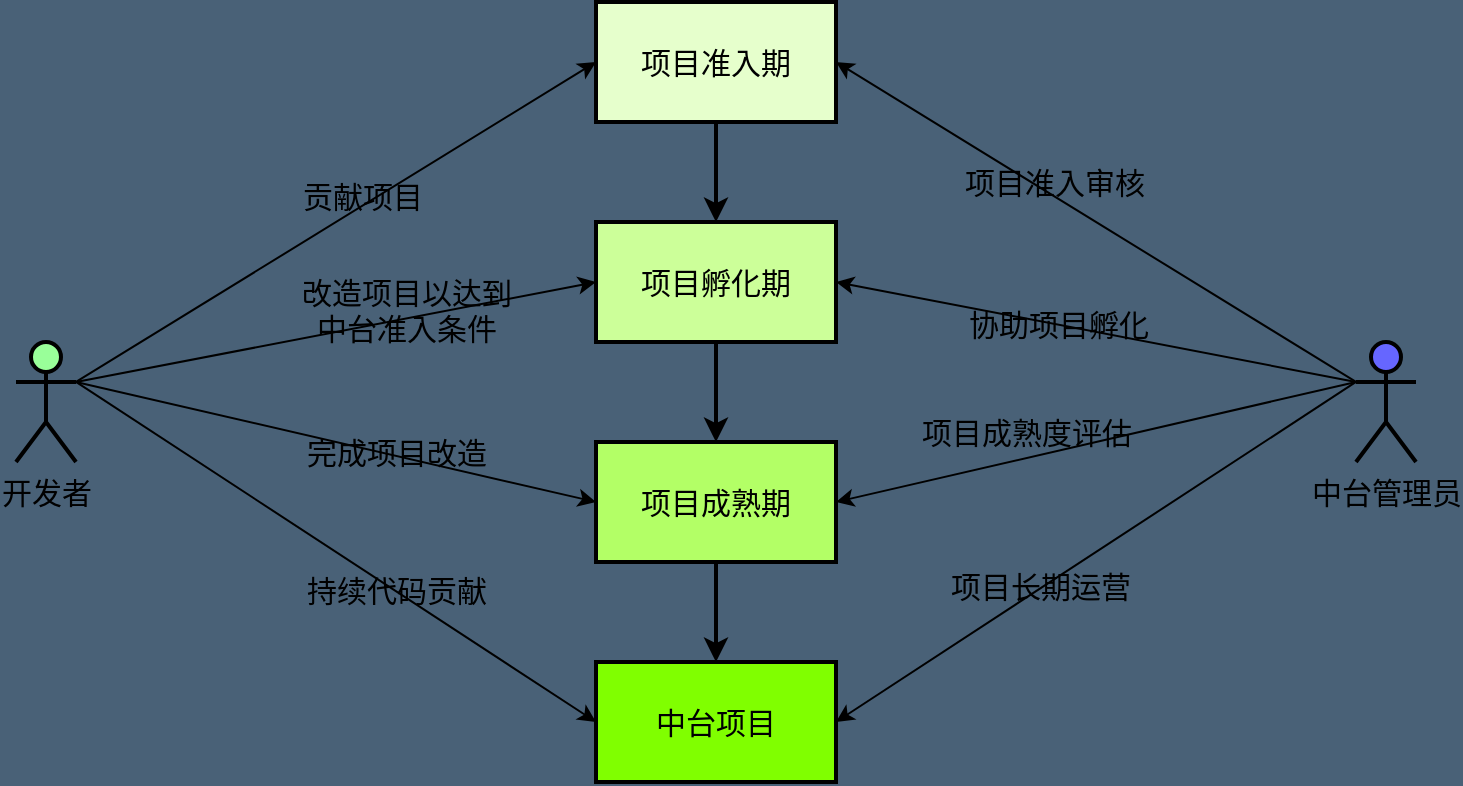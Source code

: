 <mxfile version="14.1.1" type="github">
  <diagram id="Fmt4JYkOpMf6JTTpeLZk" name="Page-1">
    <mxGraphModel dx="782" dy="707" grid="1" gridSize="10" guides="1" tooltips="1" connect="1" arrows="1" fold="1" page="1" pageScale="1" pageWidth="827" pageHeight="1169" background="#496177" math="0" shadow="0">
      <root>
        <mxCell id="0" />
        <mxCell id="1" parent="0" />
        <mxCell id="IUOu6LaZ3xwI3mmke3Tm-26" style="rounded=0;orthogonalLoop=1;jettySize=auto;html=1;exitX=1;exitY=0.333;exitDx=0;exitDy=0;exitPerimeter=0;entryX=0;entryY=0.5;entryDx=0;entryDy=0;strokeWidth=1;fontSize=15;" parent="1" source="IUOu6LaZ3xwI3mmke3Tm-16" target="IUOu6LaZ3xwI3mmke3Tm-18" edge="1">
          <mxGeometry relative="1" as="geometry" />
        </mxCell>
        <mxCell id="IUOu6LaZ3xwI3mmke3Tm-27" value="贡献项目" style="edgeLabel;html=1;align=center;verticalAlign=middle;resizable=0;points=[];fontSize=15;labelBackgroundColor=none;" parent="IUOu6LaZ3xwI3mmke3Tm-26" vertex="1" connectable="0">
          <mxGeometry x="-0.347" relative="1" as="geometry">
            <mxPoint x="58.01" y="-40.73" as="offset" />
          </mxGeometry>
        </mxCell>
        <mxCell id="IUOu6LaZ3xwI3mmke3Tm-28" value="改造项目以达到&lt;br&gt;中台准入条件" style="edgeStyle=none;rounded=0;orthogonalLoop=1;jettySize=auto;html=1;exitX=1;exitY=0.333;exitDx=0;exitDy=0;exitPerimeter=0;entryX=0;entryY=0.5;entryDx=0;entryDy=0;strokeWidth=1;fontSize=15;labelBackgroundColor=none;" parent="1" source="IUOu6LaZ3xwI3mmke3Tm-16" target="IUOu6LaZ3xwI3mmke3Tm-20" edge="1">
          <mxGeometry x="0.274" y="4" relative="1" as="geometry">
            <mxPoint as="offset" />
          </mxGeometry>
        </mxCell>
        <mxCell id="IUOu6LaZ3xwI3mmke3Tm-29" style="edgeStyle=none;rounded=0;orthogonalLoop=1;jettySize=auto;html=1;exitX=1;exitY=0.333;exitDx=0;exitDy=0;exitPerimeter=0;entryX=0;entryY=0.5;entryDx=0;entryDy=0;strokeWidth=1;fontSize=15;" parent="1" source="IUOu6LaZ3xwI3mmke3Tm-16" target="IUOu6LaZ3xwI3mmke3Tm-21" edge="1">
          <mxGeometry relative="1" as="geometry" />
        </mxCell>
        <mxCell id="IUOu6LaZ3xwI3mmke3Tm-30" value="完成项目改造" style="edgeLabel;html=1;align=center;verticalAlign=middle;resizable=0;points=[];fontSize=15;labelBackgroundColor=none;" parent="IUOu6LaZ3xwI3mmke3Tm-29" vertex="1" connectable="0">
          <mxGeometry x="0.23" y="2" relative="1" as="geometry">
            <mxPoint as="offset" />
          </mxGeometry>
        </mxCell>
        <mxCell id="IUOu6LaZ3xwI3mmke3Tm-31" style="edgeStyle=none;rounded=0;orthogonalLoop=1;jettySize=auto;html=1;exitX=1;exitY=0.333;exitDx=0;exitDy=0;exitPerimeter=0;entryX=0;entryY=0.5;entryDx=0;entryDy=0;strokeWidth=1;fontSize=15;" parent="1" source="IUOu6LaZ3xwI3mmke3Tm-16" target="IUOu6LaZ3xwI3mmke3Tm-23" edge="1">
          <mxGeometry relative="1" as="geometry" />
        </mxCell>
        <mxCell id="IUOu6LaZ3xwI3mmke3Tm-41" value="持续代码贡献" style="edgeLabel;html=1;align=center;verticalAlign=middle;resizable=0;points=[];fontSize=15;labelBackgroundColor=none;" parent="IUOu6LaZ3xwI3mmke3Tm-31" vertex="1" connectable="0">
          <mxGeometry x="0.227" relative="1" as="geometry">
            <mxPoint as="offset" />
          </mxGeometry>
        </mxCell>
        <mxCell id="IUOu6LaZ3xwI3mmke3Tm-16" value="开发者" style="shape=umlActor;verticalLabelPosition=bottom;verticalAlign=top;html=1;outlineConnect=0;strokeWidth=2;fontSize=15;fillColor=#99FF99;" parent="1" vertex="1">
          <mxGeometry x="40" y="230" width="30" height="60" as="geometry" />
        </mxCell>
        <mxCell id="IUOu6LaZ3xwI3mmke3Tm-34" style="edgeStyle=none;rounded=0;orthogonalLoop=1;jettySize=auto;html=1;exitX=0;exitY=0.333;exitDx=0;exitDy=0;exitPerimeter=0;entryX=1;entryY=0.5;entryDx=0;entryDy=0;strokeWidth=1;fontSize=15;" parent="1" source="IUOu6LaZ3xwI3mmke3Tm-17" target="IUOu6LaZ3xwI3mmke3Tm-18" edge="1">
          <mxGeometry relative="1" as="geometry" />
        </mxCell>
        <mxCell id="IUOu6LaZ3xwI3mmke3Tm-35" value="项目准入审核" style="edgeLabel;html=1;align=center;verticalAlign=middle;resizable=0;points=[];fontSize=15;labelBackgroundColor=none;" parent="IUOu6LaZ3xwI3mmke3Tm-34" vertex="1" connectable="0">
          <mxGeometry x="0.218" relative="1" as="geometry">
            <mxPoint x="7.56" y="-3.18" as="offset" />
          </mxGeometry>
        </mxCell>
        <mxCell id="IUOu6LaZ3xwI3mmke3Tm-36" value="协助项目孵化" style="edgeStyle=none;rounded=0;orthogonalLoop=1;jettySize=auto;html=1;entryX=1;entryY=0.5;entryDx=0;entryDy=0;strokeWidth=1;fontSize=15;exitX=0;exitY=0.333;exitDx=0;exitDy=0;exitPerimeter=0;labelBackgroundColor=none;" parent="1" source="IUOu6LaZ3xwI3mmke3Tm-17" target="IUOu6LaZ3xwI3mmke3Tm-20" edge="1">
          <mxGeometry x="0.143" relative="1" as="geometry">
            <mxPoint x="660" y="200" as="sourcePoint" />
            <mxPoint as="offset" />
          </mxGeometry>
        </mxCell>
        <mxCell id="IUOu6LaZ3xwI3mmke3Tm-37" style="edgeStyle=none;rounded=0;orthogonalLoop=1;jettySize=auto;html=1;exitX=0;exitY=0.333;exitDx=0;exitDy=0;exitPerimeter=0;entryX=1;entryY=0.5;entryDx=0;entryDy=0;strokeWidth=1;fontSize=15;labelBackgroundColor=none;" parent="1" source="IUOu6LaZ3xwI3mmke3Tm-17" target="IUOu6LaZ3xwI3mmke3Tm-21" edge="1">
          <mxGeometry relative="1" as="geometry" />
        </mxCell>
        <mxCell id="IUOu6LaZ3xwI3mmke3Tm-38" value="项目成熟度评估" style="edgeLabel;html=1;align=center;verticalAlign=middle;resizable=0;points=[];fontSize=15;labelBackgroundColor=none;" parent="IUOu6LaZ3xwI3mmke3Tm-37" vertex="1" connectable="0">
          <mxGeometry x="0.423" y="1" relative="1" as="geometry">
            <mxPoint x="19.24" y="-19.3" as="offset" />
          </mxGeometry>
        </mxCell>
        <mxCell id="IUOu6LaZ3xwI3mmke3Tm-39" style="edgeStyle=none;rounded=0;orthogonalLoop=1;jettySize=auto;html=1;exitX=0;exitY=0.333;exitDx=0;exitDy=0;exitPerimeter=0;entryX=1;entryY=0.5;entryDx=0;entryDy=0;strokeWidth=1;fontSize=15;" parent="1" source="IUOu6LaZ3xwI3mmke3Tm-17" target="IUOu6LaZ3xwI3mmke3Tm-23" edge="1">
          <mxGeometry relative="1" as="geometry" />
        </mxCell>
        <mxCell id="IUOu6LaZ3xwI3mmke3Tm-40" value="项目长期运营" style="edgeLabel;html=1;align=center;verticalAlign=middle;resizable=0;points=[];fontSize=15;labelBackgroundColor=none;" parent="IUOu6LaZ3xwI3mmke3Tm-39" vertex="1" connectable="0">
          <mxGeometry x="0.516" y="2" relative="1" as="geometry">
            <mxPoint x="38.05" y="-28.48" as="offset" />
          </mxGeometry>
        </mxCell>
        <mxCell id="IUOu6LaZ3xwI3mmke3Tm-17" value="中台管理员" style="shape=umlActor;verticalLabelPosition=bottom;verticalAlign=top;html=1;outlineConnect=0;strokeWidth=2;fontSize=15;fillColor=#6666FF;" parent="1" vertex="1">
          <mxGeometry x="710" y="230" width="30" height="60" as="geometry" />
        </mxCell>
        <mxCell id="IUOu6LaZ3xwI3mmke3Tm-19" style="edgeStyle=orthogonalEdgeStyle;rounded=0;orthogonalLoop=1;jettySize=auto;html=1;exitX=0.5;exitY=1;exitDx=0;exitDy=0;strokeWidth=2;fontSize=15;entryX=0.5;entryY=0;entryDx=0;entryDy=0;" parent="1" source="IUOu6LaZ3xwI3mmke3Tm-18" target="IUOu6LaZ3xwI3mmke3Tm-20" edge="1">
          <mxGeometry relative="1" as="geometry">
            <mxPoint x="390" y="190" as="targetPoint" />
          </mxGeometry>
        </mxCell>
        <mxCell id="IUOu6LaZ3xwI3mmke3Tm-18" value="项目准入期" style="rounded=0;whiteSpace=wrap;html=1;strokeWidth=2;fontSize=15;fillColor=#E6FFCC;" parent="1" vertex="1">
          <mxGeometry x="330" y="60" width="120" height="60" as="geometry" />
        </mxCell>
        <mxCell id="IUOu6LaZ3xwI3mmke3Tm-22" style="edgeStyle=orthogonalEdgeStyle;rounded=0;orthogonalLoop=1;jettySize=auto;html=1;exitX=0.5;exitY=1;exitDx=0;exitDy=0;entryX=0.5;entryY=0;entryDx=0;entryDy=0;strokeWidth=2;fontSize=15;" parent="1" source="IUOu6LaZ3xwI3mmke3Tm-20" target="IUOu6LaZ3xwI3mmke3Tm-21" edge="1">
          <mxGeometry relative="1" as="geometry" />
        </mxCell>
        <mxCell id="IUOu6LaZ3xwI3mmke3Tm-20" value="项目孵化期" style="rounded=0;whiteSpace=wrap;html=1;strokeWidth=2;fontSize=15;fillColor=#CCFF99;" parent="1" vertex="1">
          <mxGeometry x="330" y="170" width="120" height="60" as="geometry" />
        </mxCell>
        <mxCell id="IUOu6LaZ3xwI3mmke3Tm-24" style="edgeStyle=orthogonalEdgeStyle;rounded=0;orthogonalLoop=1;jettySize=auto;html=1;exitX=0.5;exitY=1;exitDx=0;exitDy=0;entryX=0.5;entryY=0;entryDx=0;entryDy=0;strokeWidth=2;fontSize=15;" parent="1" source="IUOu6LaZ3xwI3mmke3Tm-21" target="IUOu6LaZ3xwI3mmke3Tm-23" edge="1">
          <mxGeometry relative="1" as="geometry" />
        </mxCell>
        <mxCell id="IUOu6LaZ3xwI3mmke3Tm-21" value="项目成熟期" style="rounded=0;whiteSpace=wrap;html=1;strokeWidth=2;fontSize=15;fillColor=#B3FF66;" parent="1" vertex="1">
          <mxGeometry x="330" y="280" width="120" height="60" as="geometry" />
        </mxCell>
        <mxCell id="IUOu6LaZ3xwI3mmke3Tm-23" value="中台项目" style="rounded=0;whiteSpace=wrap;html=1;strokeWidth=2;fontSize=15;fillColor=#80FF00;" parent="1" vertex="1">
          <mxGeometry x="330" y="390" width="120" height="60" as="geometry" />
        </mxCell>
      </root>
    </mxGraphModel>
  </diagram>
</mxfile>
